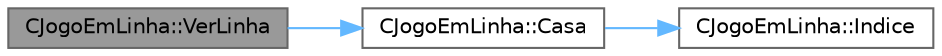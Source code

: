 digraph "CJogoEmLinha::VerLinha"
{
 // LATEX_PDF_SIZE
  bgcolor="transparent";
  edge [fontname=Helvetica,fontsize=10,labelfontname=Helvetica,labelfontsize=10];
  node [fontname=Helvetica,fontsize=10,shape=box,height=0.2,width=0.4];
  rankdir="LR";
  Node1 [id="Node000001",label="CJogoEmLinha::VerLinha",height=0.2,width=0.4,color="gray40", fillcolor="grey60", style="filled", fontcolor="black",tooltip=" "];
  Node1 -> Node2 [id="edge1_Node000001_Node000002",color="steelblue1",style="solid",tooltip=" "];
  Node2 [id="Node000002",label="CJogoEmLinha::Casa",height=0.2,width=0.4,color="grey40", fillcolor="white", style="filled",URL="$classCJogoEmLinha.html#a72fb49a4c59c54834e9bd5a936e1da14",tooltip=" "];
  Node2 -> Node3 [id="edge2_Node000002_Node000003",color="steelblue1",style="solid",tooltip=" "];
  Node3 [id="Node000003",label="CJogoEmLinha::Indice",height=0.2,width=0.4,color="grey40", fillcolor="white", style="filled",URL="$classCJogoEmLinha.html#a1f1a90de9954476789f5d08420eedfaa",tooltip=" "];
}
